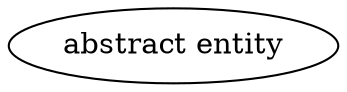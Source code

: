 digraph {
	graph [bb="0,0,120.89,36"];
	node [label="\N"];
	"abstract entity"	[height=0.5,
		label="abstract entity",
		pos="60.445,18",
		width=1.679];
}
